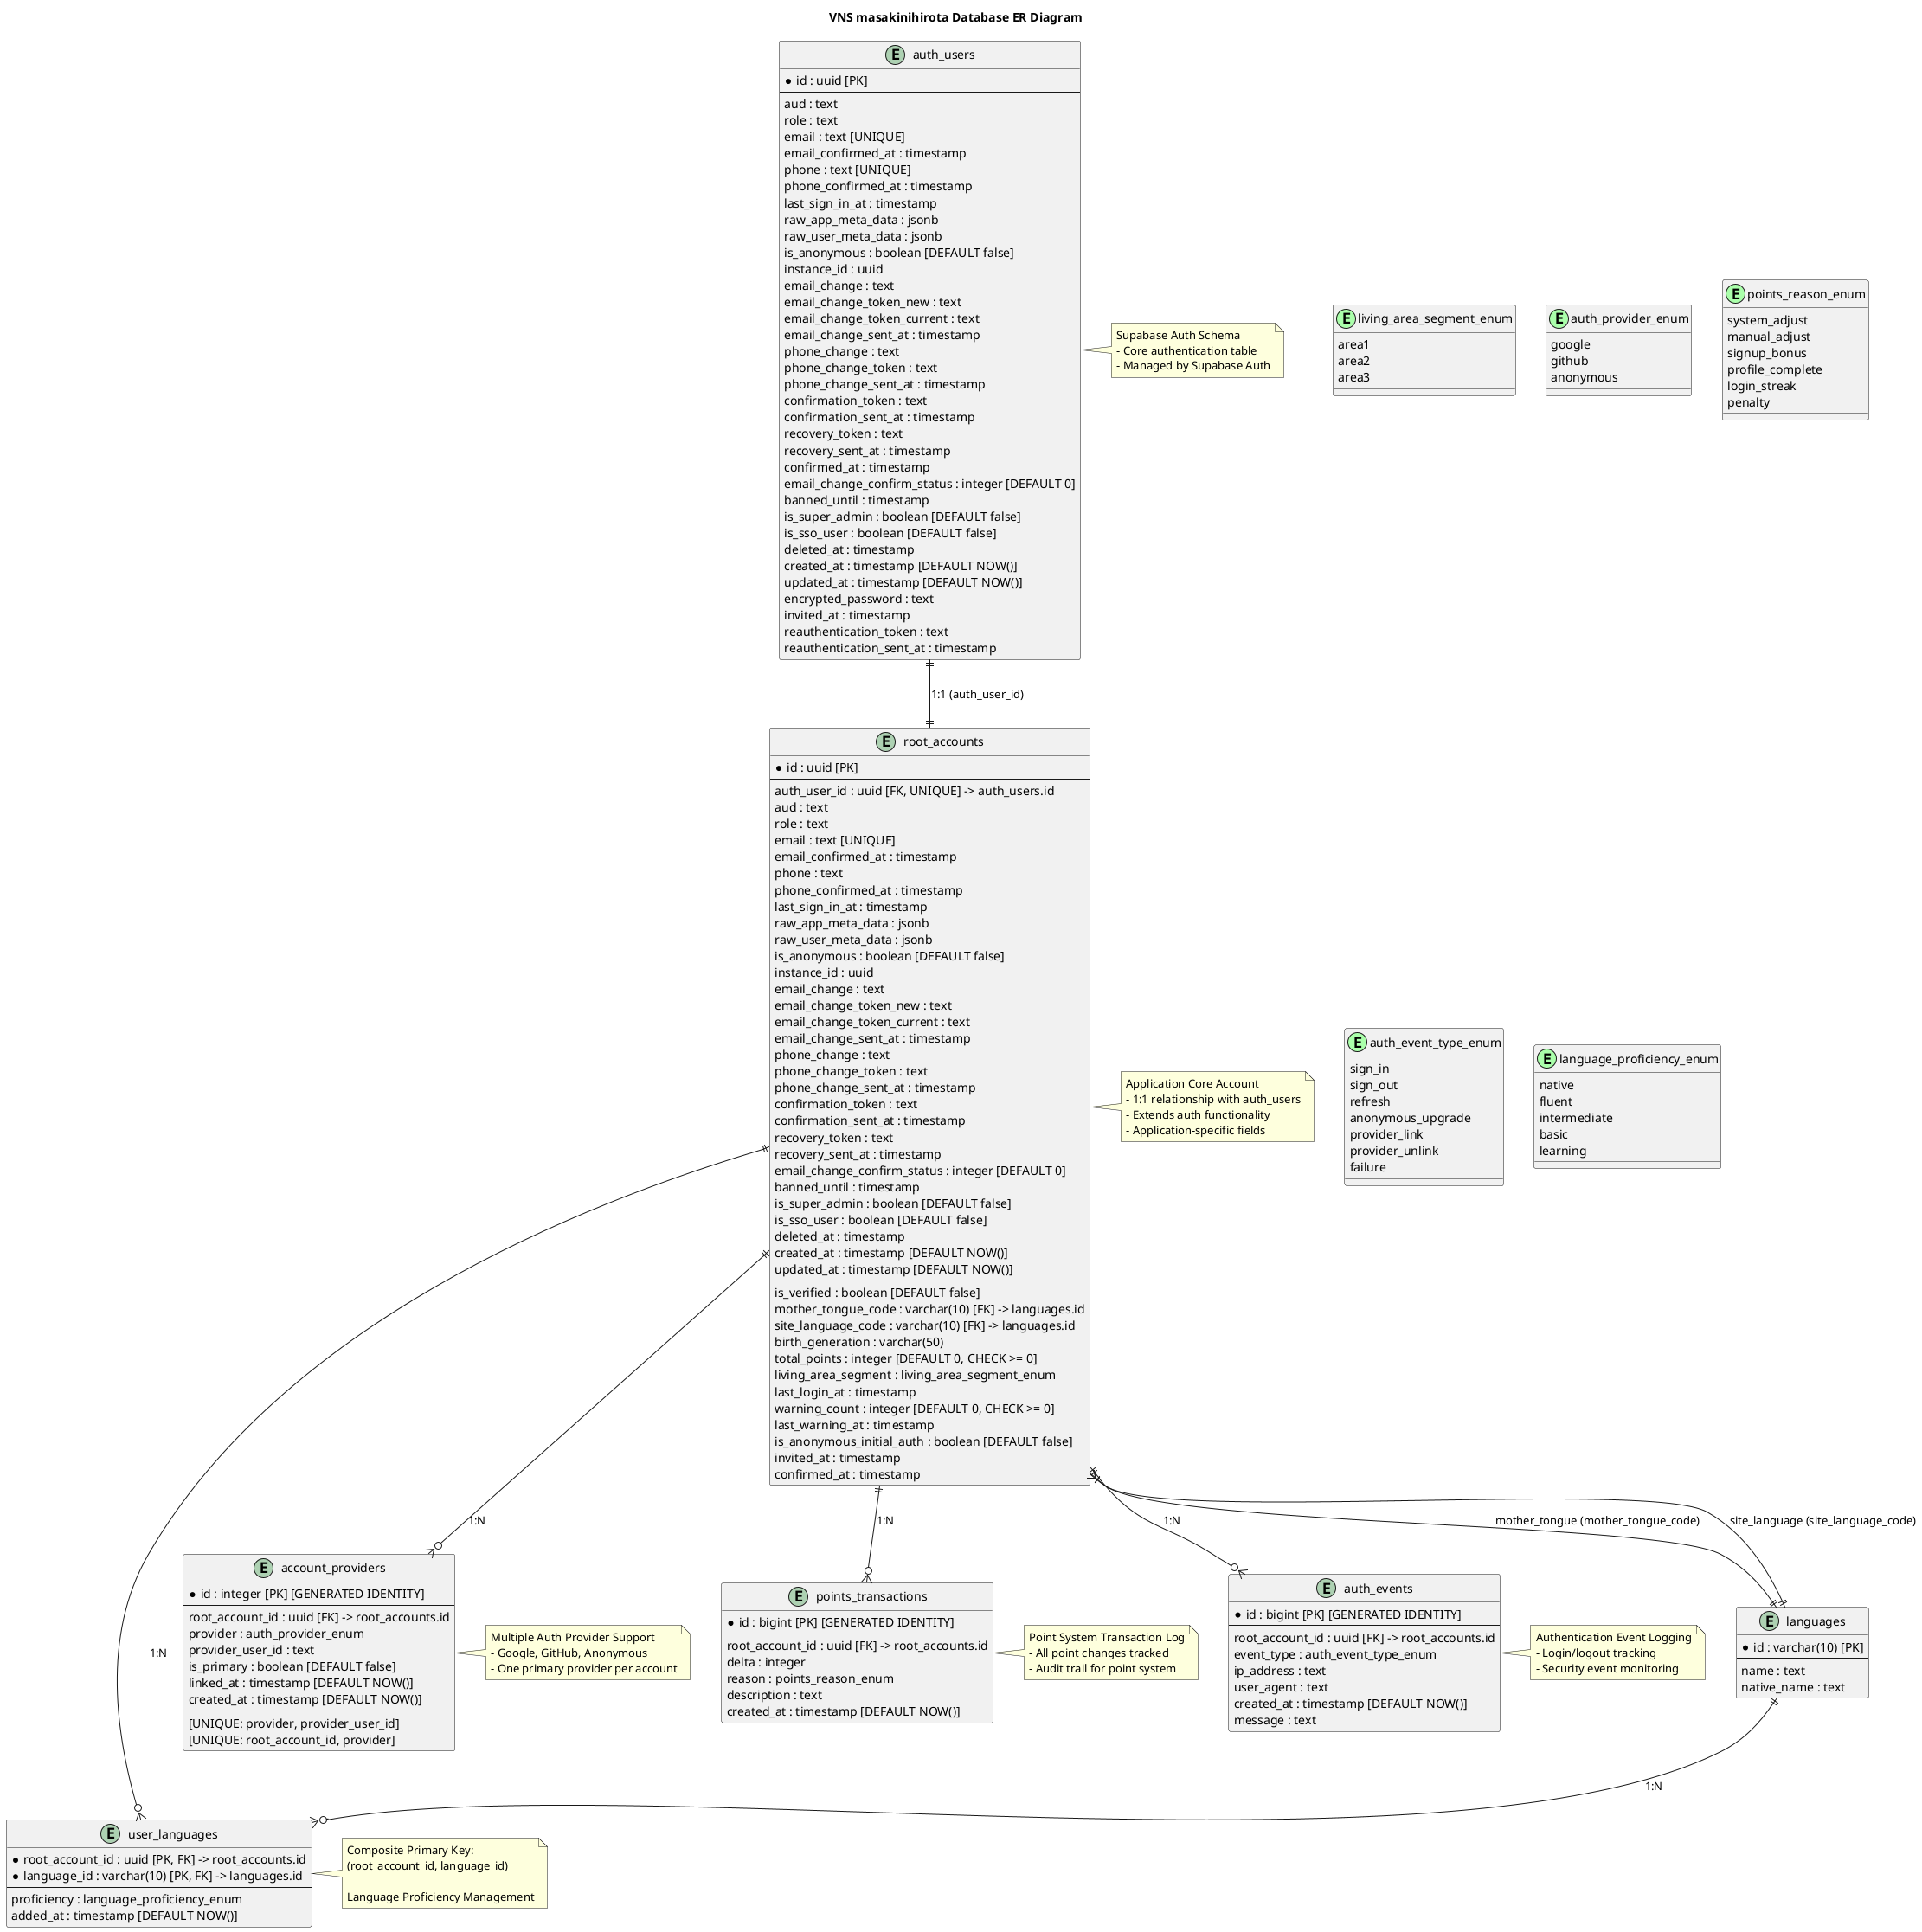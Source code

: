 @startuml VNS masakinihirota Database ER Diagram
!define TABLE(x) entity x << (T,#FFAAAA) >>
!define ENUM(x) entity x << (E,#AAFFAA) >>

title VNS masakinihirota Database ER Diagram

' Supabase Auth Schema
entity auth_users {
  * id : uuid [PK]
  --
  aud : text
  role : text
  email : text [UNIQUE]
  email_confirmed_at : timestamp
  phone : text [UNIQUE]
  phone_confirmed_at : timestamp
  last_sign_in_at : timestamp
  raw_app_meta_data : jsonb
  raw_user_meta_data : jsonb
  is_anonymous : boolean [DEFAULT false]
  instance_id : uuid
  email_change : text
  email_change_token_new : text
  email_change_token_current : text
  email_change_sent_at : timestamp
  phone_change : text
  phone_change_token : text
  phone_change_sent_at : timestamp
  confirmation_token : text
  confirmation_sent_at : timestamp
  recovery_token : text
  recovery_sent_at : timestamp
  confirmed_at : timestamp
  email_change_confirm_status : integer [DEFAULT 0]
  banned_until : timestamp
  is_super_admin : boolean [DEFAULT false]
  is_sso_user : boolean [DEFAULT false]
  deleted_at : timestamp
  created_at : timestamp [DEFAULT NOW()]
  updated_at : timestamp [DEFAULT NOW()]
  encrypted_password : text
  invited_at : timestamp
  reauthentication_token : text
  reauthentication_sent_at : timestamp
}

' Core Application Schema
entity root_accounts {
  * id : uuid [PK]
  --
  auth_user_id : uuid [FK, UNIQUE] -> auth_users.id
  aud : text
  role : text
  email : text [UNIQUE]
  email_confirmed_at : timestamp
  phone : text
  phone_confirmed_at : timestamp
  last_sign_in_at : timestamp
  raw_app_meta_data : jsonb
  raw_user_meta_data : jsonb
  is_anonymous : boolean [DEFAULT false]
  instance_id : uuid
  email_change : text
  email_change_token_new : text
  email_change_token_current : text
  email_change_sent_at : timestamp
  phone_change : text
  phone_change_token : text
  phone_change_sent_at : timestamp
  confirmation_token : text
  confirmation_sent_at : timestamp
  recovery_token : text
  recovery_sent_at : timestamp
  email_change_confirm_status : integer [DEFAULT 0]
  banned_until : timestamp
  is_super_admin : boolean [DEFAULT false]
  is_sso_user : boolean [DEFAULT false]
  deleted_at : timestamp
  created_at : timestamp [DEFAULT NOW()]
  updated_at : timestamp [DEFAULT NOW()]
  --
  ' Application specific fields
  is_verified : boolean [DEFAULT false]
  mother_tongue_code : varchar(10) [FK] -> languages.id
  site_language_code : varchar(10) [FK] -> languages.id
  birth_generation : varchar(50)
  total_points : integer [DEFAULT 0, CHECK >= 0]
  living_area_segment : living_area_segment_enum
  last_login_at : timestamp
  warning_count : integer [DEFAULT 0, CHECK >= 0]
  last_warning_at : timestamp
  is_anonymous_initial_auth : boolean [DEFAULT false]
  invited_at : timestamp
  confirmed_at : timestamp
}

entity languages {
  * id : varchar(10) [PK]
  --
  name : text
  native_name : text
}

entity user_languages {
  * root_account_id : uuid [PK, FK] -> root_accounts.id
  * language_id : varchar(10) [PK, FK] -> languages.id
  --
  proficiency : language_proficiency_enum
  added_at : timestamp [DEFAULT NOW()]
}

entity account_providers {
  * id : integer [PK] [GENERATED IDENTITY]
  --
  root_account_id : uuid [FK] -> root_accounts.id
  provider : auth_provider_enum
  provider_user_id : text
  is_primary : boolean [DEFAULT false]
  linked_at : timestamp [DEFAULT NOW()]
  created_at : timestamp [DEFAULT NOW()]
  --
  [UNIQUE: provider, provider_user_id]
  [UNIQUE: root_account_id, provider]
}

entity points_transactions {
  * id : bigint [PK] [GENERATED IDENTITY]
  --
  root_account_id : uuid [FK] -> root_accounts.id
  delta : integer
  reason : points_reason_enum
  description : text
  created_at : timestamp [DEFAULT NOW()]
}

entity auth_events {
  * id : bigint [PK] [GENERATED IDENTITY]
  --
  root_account_id : uuid [FK] -> root_accounts.id
  event_type : auth_event_type_enum
  ip_address : text
  user_agent : text
  created_at : timestamp [DEFAULT NOW()]
  message : text
}

' Enums
ENUM(living_area_segment_enum) {
  area1
  area2
  area3
}

ENUM(auth_provider_enum) {
  google
  github
  anonymous
}

ENUM(points_reason_enum) {
  system_adjust
  manual_adjust
  signup_bonus
  profile_complete
  login_streak
  penalty
}

ENUM(auth_event_type_enum) {
  sign_in
  sign_out
  refresh
  anonymous_upgrade
  provider_link
  provider_unlink
  failure
}

ENUM(language_proficiency_enum) {
  native
  fluent
  intermediate
  basic
  learning
}

' Relationships
auth_users ||--|| root_accounts : "1:1 (auth_user_id)"
root_accounts }|--|| languages : "mother_tongue (mother_tongue_code)"
root_accounts }|--|| languages : "site_language (site_language_code)"
root_accounts ||--o{ user_languages : "1:N"
languages ||--o{ user_languages : "1:N"
root_accounts ||--o{ account_providers : "1:N"
root_accounts ||--o{ points_transactions : "1:N"
root_accounts ||--o{ auth_events : "1:N"

note right of auth_users
  Supabase Auth Schema
  - Core authentication table
  - Managed by Supabase Auth
end note

note right of root_accounts
  Application Core Account
  - 1:1 relationship with auth_users
  - Extends auth functionality
  - Application-specific fields
end note

note right of user_languages
  Composite Primary Key:
  (root_account_id, language_id)

  Language Proficiency Management
end note

note right of account_providers
  Multiple Auth Provider Support
  - Google, GitHub, Anonymous
  - One primary provider per account
end note

note right of points_transactions
  Point System Transaction Log
  - All point changes tracked
  - Audit trail for point system
end note

note right of auth_events
  Authentication Event Logging
  - Login/logout tracking
  - Security event monitoring
end note

@enduml
